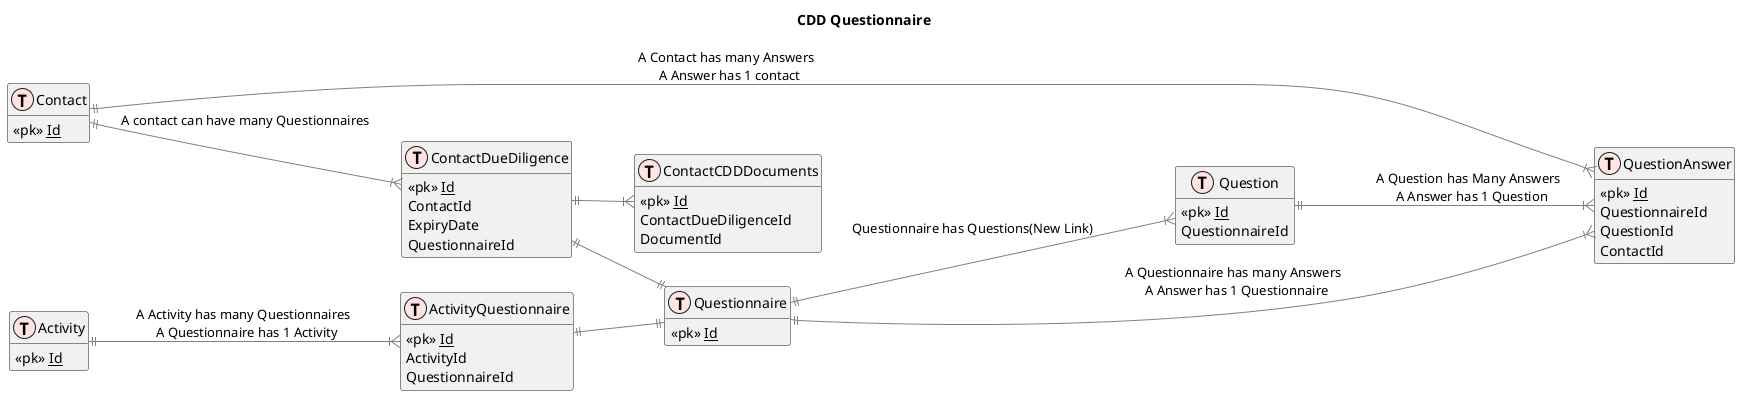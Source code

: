 @startuml

title CDD Questionnaire 

left to right direction

!define table(x) class x << (T,mistyrose) >>   
!define view(x) class x << (V,lightblue) >>   
!define table(x) class x << (T,mistyrose) >>  
!define tr(x) class x << (R,red) >>  
!define tf(x) class x << (F,darkorange) >>   
!define af(x) class x << (F,white) >>   
!define fn(x) class x << (F,plum) >>   
!define fs(x) class x << (F,tan) >>   
!define ft(x) class x << (F,wheat) >>   
!define if(x) class x << (F,gaisboro) >>   
!define p(x) class x << (P,indianred) >>   
!define pc(x) class x << (P,lemonshiffon) >>   
!define x(x) class x << (P,linen) >>     
!define primary_key(x) <<pk>> <u>x</u>
!define foreign_key(x) <<fk>> <b>x</b>
!define link( k, y) k }--||  y
hide methods   
hide stereotypes  
skinparam classarrowcolor gray  


table(Contact)
{
    primary_key(Id)
}

table( Activity)
{
    primary_key(Id)
}

table( ActivityQuestionnaire)
{
    primary_key(Id)
    ActivityId
    QuestionnaireId
}

table(ContactDueDiligence)
{
    primary_key(Id)
    ContactId
    ExpiryDate
    QuestionnaireId
}

table(ContactCDDDocuments)
{
    primary_key(Id)
    ContactDueDiligenceId
    DocumentId
}

table( Questionnaire)
{
    primary_key(Id)
}

table( Question)
{
    primary_key(Id)
    QuestionnaireId
}

table( QuestionAnswer)
{
    primary_key(Id)
    QuestionnaireId 
    QuestionId
    ContactId
}

Contact ||--|{ ContactDueDiligence : A contact can have many Questionnaires
Contact ||--|{ QuestionAnswer : A Contact has many Answers \n A Answer has 1 contact

ContactDueDiligence ||--|| Questionnaire 
ContactDueDiligence ||--|{ ContactCDDDocuments


Activity ||--|{ ActivityQuestionnaire : A Activity has many Questionnaires \n A Questionnaire has 1 Activity
ActivityQuestionnaire ||--|| Questionnaire

Questionnaire ||--|{ Question : Questionnaire has Questions(New Link)
Questionnaire ||--|{ QuestionAnswer : A Questionnaire has many Answers \n A Answer has 1 Questionnaire
Question ||--|{ QuestionAnswer : A Question has Many Answers \n A Answer has 1 Question

@enduml